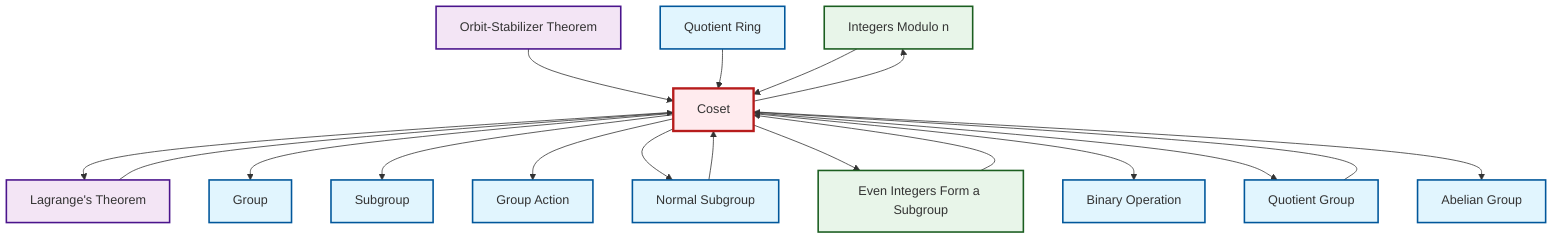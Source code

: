 graph TD
    classDef definition fill:#e1f5fe,stroke:#01579b,stroke-width:2px
    classDef theorem fill:#f3e5f5,stroke:#4a148c,stroke-width:2px
    classDef axiom fill:#fff3e0,stroke:#e65100,stroke-width:2px
    classDef example fill:#e8f5e9,stroke:#1b5e20,stroke-width:2px
    classDef current fill:#ffebee,stroke:#b71c1c,stroke-width:3px
    ex-quotient-integers-mod-n["Integers Modulo n"]:::example
    def-quotient-ring["Quotient Ring"]:::definition
    def-coset["Coset"]:::definition
    def-abelian-group["Abelian Group"]:::definition
    thm-lagrange["Lagrange's Theorem"]:::theorem
    def-group-action["Group Action"]:::definition
    ex-even-integers-subgroup["Even Integers Form a Subgroup"]:::example
    def-subgroup["Subgroup"]:::definition
    def-quotient-group["Quotient Group"]:::definition
    def-group["Group"]:::definition
    def-normal-subgroup["Normal Subgroup"]:::definition
    def-binary-operation["Binary Operation"]:::definition
    thm-orbit-stabilizer["Orbit-Stabilizer Theorem"]:::theorem
    def-coset --> thm-lagrange
    def-coset --> def-group
    thm-orbit-stabilizer --> def-coset
    def-coset --> def-subgroup
    def-coset --> def-group-action
    ex-even-integers-subgroup --> def-coset
    def-coset --> def-normal-subgroup
    def-quotient-ring --> def-coset
    ex-quotient-integers-mod-n --> def-coset
    def-quotient-group --> def-coset
    def-coset --> ex-even-integers-subgroup
    def-normal-subgroup --> def-coset
    def-coset --> def-binary-operation
    def-coset --> def-quotient-group
    def-coset --> ex-quotient-integers-mod-n
    thm-lagrange --> def-coset
    def-coset --> def-abelian-group
    class def-coset current